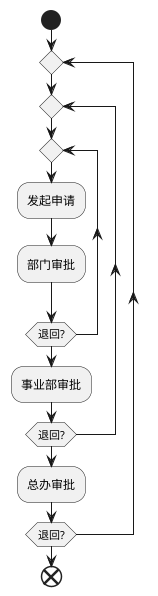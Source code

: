 @startuml
start

repeat
repeat
repeat
:发起申请;
:部门审批;
repeat while (退回?)
:事业部审批;
repeat while (退回?)
:总办审批;
repeat while (退回?)

end
@enduml
